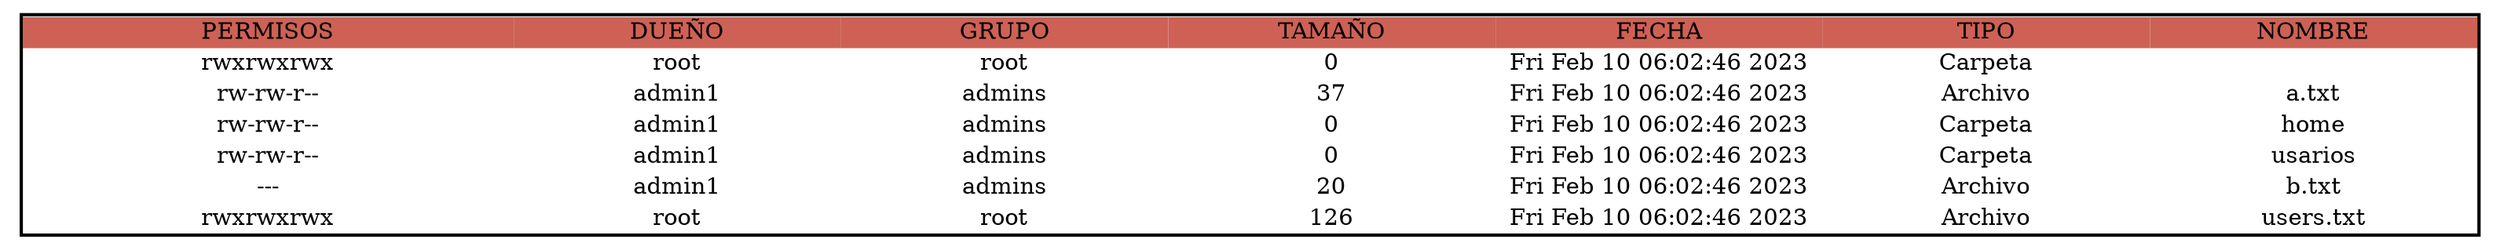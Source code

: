 digraph mbr {node [shape=plaintext] struct1 [label= <<TABLE BORDER='2' CELLBORDER='0' CELLSPACING='0'><TR><TD BGCOLOR='#cd6155' WIDTH='300'>PERMISOS</TD><TD WIDTH='200' BGCOLOR='#cd6155'>DUEÑO</TD><TD WIDTH='200' BGCOLOR='#cd6155'>GRUPO</TD><TD WIDTH='200' BGCOLOR='#cd6155'>TAMAÑO</TD><TD WIDTH='200' BGCOLOR='#cd6155'>FECHA</TD><TD WIDTH='200' BGCOLOR='#cd6155'>TIPO</TD><TD WIDTH='200' BGCOLOR='#cd6155'>NOMBRE</TD></TR><TR><TD WIDTH='100'>rwxrwxrwx</TD><TD WIDTH='100'>root</TD><TD WIDTH='100'>root</TD><TD WIDTH='100'>0</TD><TD WIDTH='100'>Fri Feb 10 06:02:46 2023
</TD><TD WIDTH='100'>Carpeta</TD><TD WIDTH='100'></TD></TR><TR><TD WIDTH='100'>rw-rw-r--</TD><TD WIDTH='100'>admin1</TD><TD WIDTH='100'>admins</TD><TD WIDTH='100'>37</TD><TD WIDTH='100'>Fri Feb 10 06:02:46 2023
</TD><TD WIDTH='100'>Archivo</TD><TD WIDTH='100'>a.txt</TD></TR><TR><TD WIDTH='100'>rw-rw-r--</TD><TD WIDTH='100'>admin1</TD><TD WIDTH='100'>admins</TD><TD WIDTH='100'>0</TD><TD WIDTH='100'>Fri Feb 10 06:02:46 2023
</TD><TD WIDTH='100'>Carpeta</TD><TD WIDTH='100'>home</TD></TR><TR><TD WIDTH='100'>rw-rw-r--</TD><TD WIDTH='100'>admin1</TD><TD WIDTH='100'>admins</TD><TD WIDTH='100'>0</TD><TD WIDTH='100'>Fri Feb 10 06:02:46 2023
</TD><TD WIDTH='100'>Carpeta</TD><TD WIDTH='100'>usarios</TD></TR><TR><TD WIDTH='100'>---</TD><TD WIDTH='100'>admin1</TD><TD WIDTH='100'>admins</TD><TD WIDTH='100'>20</TD><TD WIDTH='100'>Fri Feb 10 06:02:46 2023
</TD><TD WIDTH='100'>Archivo</TD><TD WIDTH='100'>b.txt</TD></TR><TR><TD WIDTH='100'>rwxrwxrwx</TD><TD WIDTH='100'>root</TD><TD WIDTH='100'>root</TD><TD WIDTH='100'>126</TD><TD WIDTH='100'>Fri Feb 10 06:02:46 2023
</TD><TD WIDTH='100'>Archivo</TD><TD WIDTH='100'>users.txt</TD></TR></TABLE>>];}
